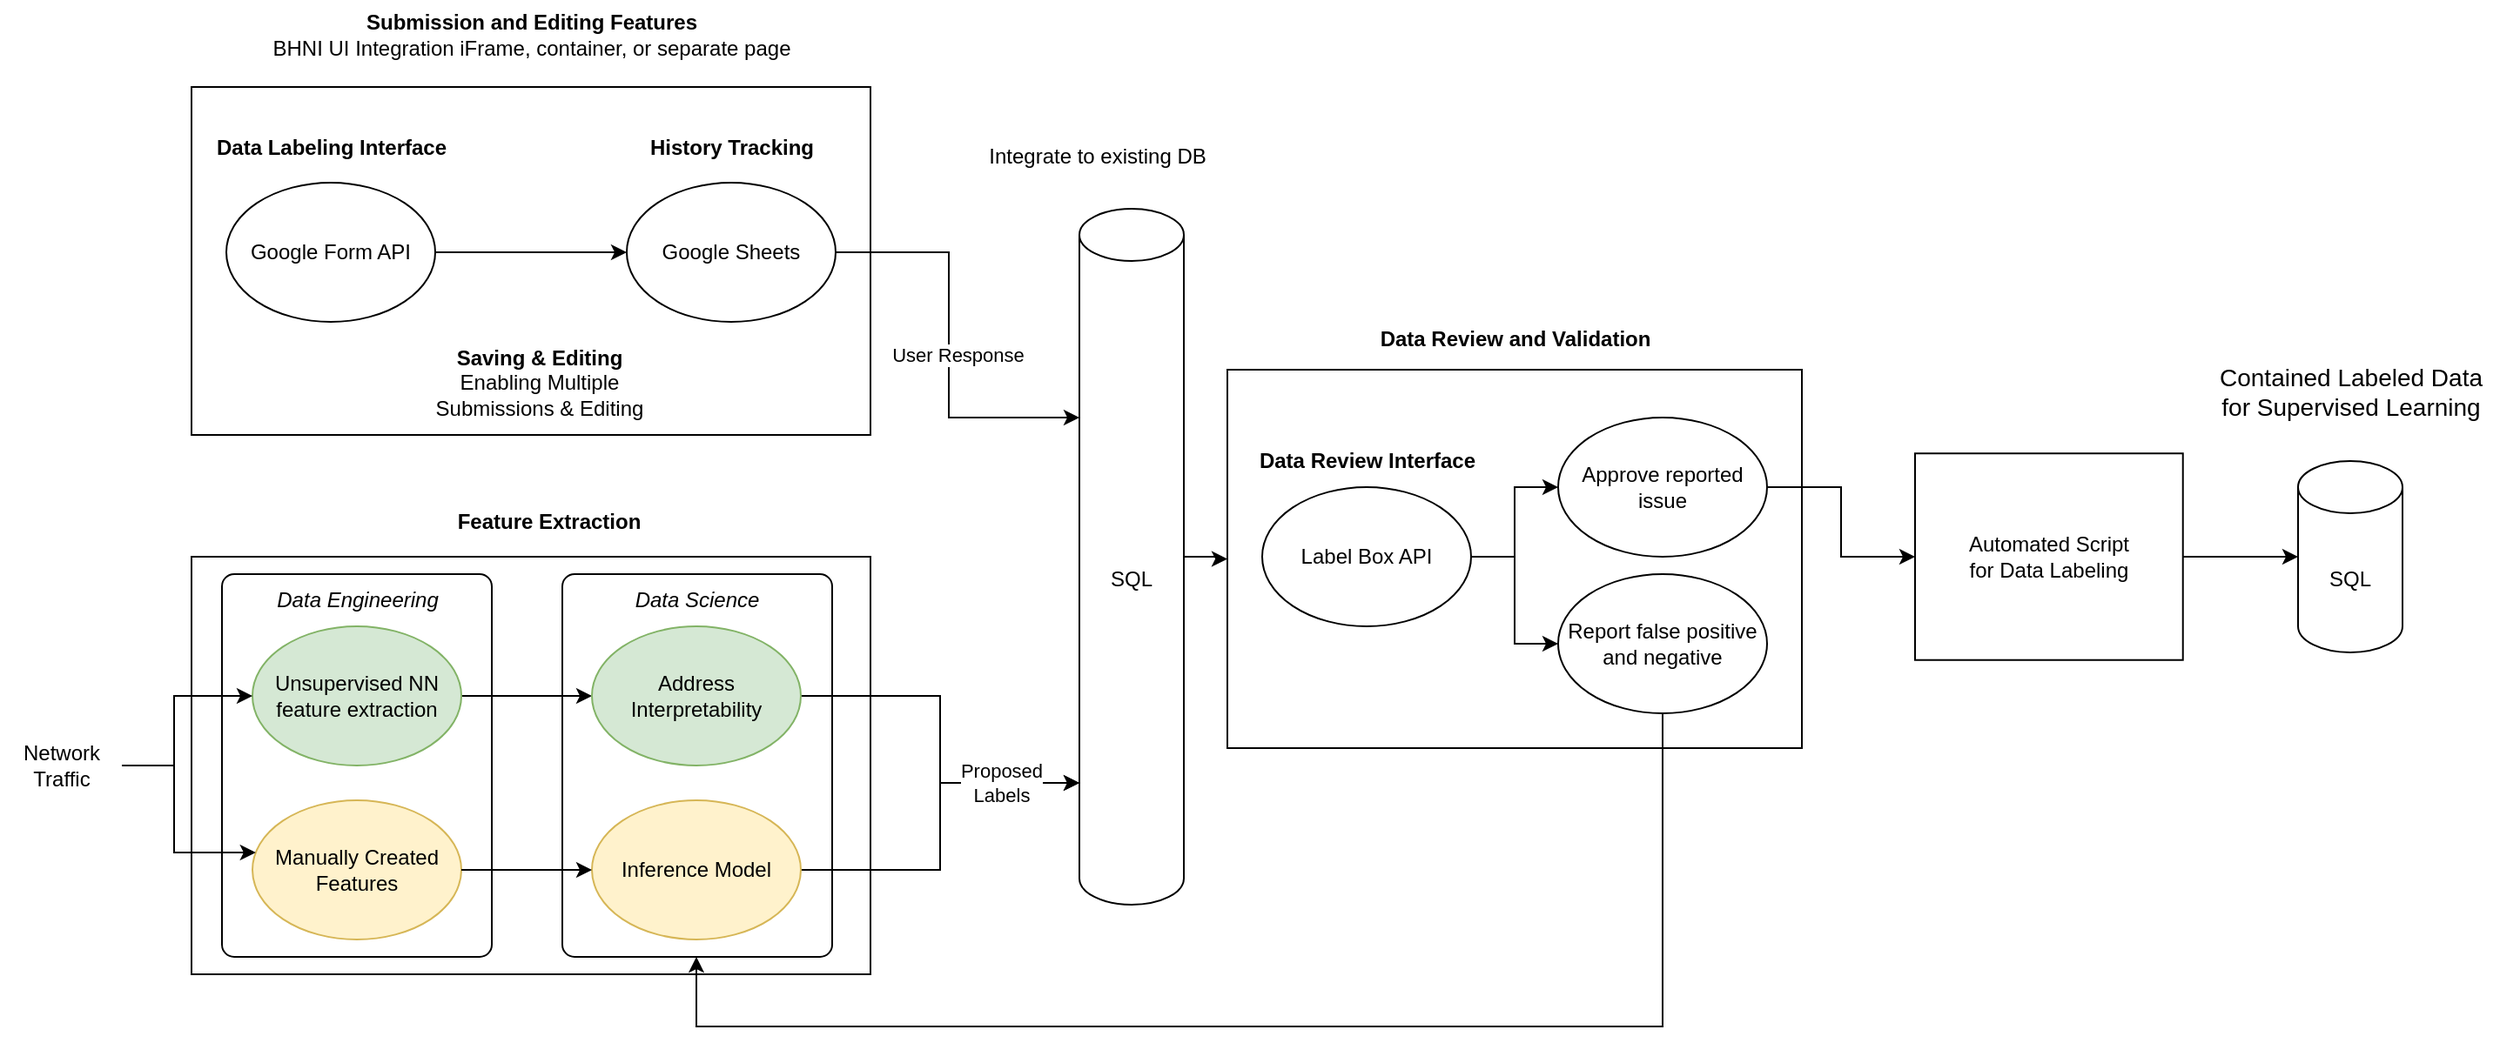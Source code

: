 <mxfile version="24.3.0" type="github">
  <diagram name="Page-1" id="hcnmkAo3jxzkFrPqAq6J">
    <mxGraphModel dx="2037" dy="1084" grid="1" gridSize="10" guides="1" tooltips="1" connect="1" arrows="1" fold="1" page="1" pageScale="1" pageWidth="850" pageHeight="1100" math="0" shadow="0">
      <root>
        <mxCell id="0" />
        <mxCell id="1" parent="0" />
        <mxCell id="d7Vhry_FzX0OIjKcNef5-14" value="" style="rounded=0;whiteSpace=wrap;html=1;" parent="1" vertex="1">
          <mxGeometry x="110" y="360" width="390" height="240" as="geometry" />
        </mxCell>
        <mxCell id="JJsI_BG9Vc7U7tVuERap-36" value="" style="rounded=1;whiteSpace=wrap;html=1;absoluteArcSize=1;arcSize=14;strokeWidth=1;" vertex="1" parent="1">
          <mxGeometry x="323" y="370" width="155" height="220" as="geometry" />
        </mxCell>
        <mxCell id="d7Vhry_FzX0OIjKcNef5-34" value="" style="rounded=0;whiteSpace=wrap;html=1;" parent="1" vertex="1">
          <mxGeometry x="705" y="252.5" width="330" height="217.5" as="geometry" />
        </mxCell>
        <mxCell id="d7Vhry_FzX0OIjKcNef5-29" value="" style="rounded=1;whiteSpace=wrap;html=1;absoluteArcSize=1;arcSize=14;strokeWidth=1;" parent="1" vertex="1">
          <mxGeometry x="127.5" y="370" width="155" height="220" as="geometry" />
        </mxCell>
        <mxCell id="d7Vhry_FzX0OIjKcNef5-5" value="" style="rounded=0;whiteSpace=wrap;html=1;" parent="1" vertex="1">
          <mxGeometry x="110" y="90" width="390" height="200" as="geometry" />
        </mxCell>
        <mxCell id="d7Vhry_FzX0OIjKcNef5-1" value="&lt;b&gt;Data Labeling Interface&lt;/b&gt;" style="text;html=1;align=center;verticalAlign=middle;resizable=0;points=[];autosize=1;strokeColor=none;fillColor=none;" parent="1" vertex="1">
          <mxGeometry x="110" y="110" width="160" height="30" as="geometry" />
        </mxCell>
        <mxCell id="JJsI_BG9Vc7U7tVuERap-6" style="edgeStyle=orthogonalEdgeStyle;rounded=0;orthogonalLoop=1;jettySize=auto;html=1;" edge="1" parent="1" source="d7Vhry_FzX0OIjKcNef5-2" target="d7Vhry_FzX0OIjKcNef5-4">
          <mxGeometry relative="1" as="geometry" />
        </mxCell>
        <mxCell id="d7Vhry_FzX0OIjKcNef5-2" value="Google Form API" style="ellipse;whiteSpace=wrap;html=1;" parent="1" vertex="1">
          <mxGeometry x="130" y="145" width="120" height="80" as="geometry" />
        </mxCell>
        <mxCell id="d7Vhry_FzX0OIjKcNef5-3" value="&lt;b&gt;History Tracking&lt;/b&gt;" style="text;html=1;align=center;verticalAlign=middle;resizable=0;points=[];autosize=1;strokeColor=none;fillColor=none;" parent="1" vertex="1">
          <mxGeometry x="360" y="110" width="120" height="30" as="geometry" />
        </mxCell>
        <mxCell id="JJsI_BG9Vc7U7tVuERap-4" style="edgeStyle=orthogonalEdgeStyle;rounded=0;orthogonalLoop=1;jettySize=auto;html=1;" edge="1" parent="1" source="d7Vhry_FzX0OIjKcNef5-4" target="d7Vhry_FzX0OIjKcNef5-47">
          <mxGeometry relative="1" as="geometry">
            <Array as="points">
              <mxPoint x="545" y="185" />
              <mxPoint x="545" y="280" />
            </Array>
          </mxGeometry>
        </mxCell>
        <mxCell id="JJsI_BG9Vc7U7tVuERap-5" value="User Response" style="edgeLabel;html=1;align=center;verticalAlign=middle;resizable=0;points=[];" vertex="1" connectable="0" parent="JJsI_BG9Vc7U7tVuERap-4">
          <mxGeometry x="-0.291" relative="1" as="geometry">
            <mxPoint x="5" y="40" as="offset" />
          </mxGeometry>
        </mxCell>
        <mxCell id="d7Vhry_FzX0OIjKcNef5-4" value="Google Sheets" style="ellipse;whiteSpace=wrap;html=1;" parent="1" vertex="1">
          <mxGeometry x="360" y="145" width="120" height="80" as="geometry" />
        </mxCell>
        <mxCell id="d7Vhry_FzX0OIjKcNef5-6" value="&lt;b&gt;Submission and Editing Features&lt;/b&gt;&lt;div&gt;BHNI UI Integration iFrame, container, or separate page&lt;/div&gt;" style="text;html=1;align=center;verticalAlign=middle;resizable=0;points=[];autosize=1;strokeColor=none;fillColor=none;" parent="1" vertex="1">
          <mxGeometry x="145" y="40" width="320" height="40" as="geometry" />
        </mxCell>
        <mxCell id="d7Vhry_FzX0OIjKcNef5-12" value="&lt;b&gt;Saving &amp;amp; Editing&lt;/b&gt;&lt;div&gt;&lt;span style=&quot;background-color: initial;&quot;&gt;Enabling Multiple Submissions &amp;amp; Editing&lt;/span&gt;&lt;/div&gt;" style="text;html=1;align=center;verticalAlign=middle;whiteSpace=wrap;rounded=0;" parent="1" vertex="1">
          <mxGeometry x="230" y="230" width="160" height="60" as="geometry" />
        </mxCell>
        <mxCell id="d7Vhry_FzX0OIjKcNef5-15" value="&lt;i&gt;Data Engineering&lt;/i&gt;" style="text;html=1;align=center;verticalAlign=middle;resizable=0;points=[];autosize=1;strokeColor=none;fillColor=none;" parent="1" vertex="1">
          <mxGeometry x="145" y="370" width="120" height="30" as="geometry" />
        </mxCell>
        <mxCell id="d7Vhry_FzX0OIjKcNef5-16" value="Manually Created Features" style="ellipse;whiteSpace=wrap;html=1;fillColor=#fff2cc;strokeColor=#d6b656;" parent="1" vertex="1">
          <mxGeometry x="145" y="500" width="120" height="80" as="geometry" />
        </mxCell>
        <mxCell id="d7Vhry_FzX0OIjKcNef5-17" value="&lt;i&gt;Data Science&lt;/i&gt;" style="text;html=1;align=center;verticalAlign=middle;resizable=0;points=[];autosize=1;strokeColor=none;fillColor=none;" parent="1" vertex="1">
          <mxGeometry x="355" y="370" width="90" height="30" as="geometry" />
        </mxCell>
        <mxCell id="JJsI_BG9Vc7U7tVuERap-15" style="edgeStyle=orthogonalEdgeStyle;rounded=0;orthogonalLoop=1;jettySize=auto;html=1;" edge="1" parent="1" source="d7Vhry_FzX0OIjKcNef5-18" target="d7Vhry_FzX0OIjKcNef5-47">
          <mxGeometry relative="1" as="geometry">
            <Array as="points">
              <mxPoint x="540" y="540" />
              <mxPoint x="540" y="490" />
            </Array>
          </mxGeometry>
        </mxCell>
        <mxCell id="d7Vhry_FzX0OIjKcNef5-18" value="Inference Model" style="ellipse;whiteSpace=wrap;html=1;fillColor=#fff2cc;strokeColor=#d6b656;" parent="1" vertex="1">
          <mxGeometry x="340" y="500" width="120" height="80" as="geometry" />
        </mxCell>
        <mxCell id="d7Vhry_FzX0OIjKcNef5-19" value="&lt;b&gt;Feature Extraction&lt;/b&gt;" style="text;html=1;align=center;verticalAlign=middle;resizable=0;points=[];autosize=1;strokeColor=none;fillColor=none;" parent="1" vertex="1">
          <mxGeometry x="250" y="325" width="130" height="30" as="geometry" />
        </mxCell>
        <mxCell id="d7Vhry_FzX0OIjKcNef5-20" value="" style="endArrow=classic;html=1;rounded=0;entryX=0;entryY=0.5;entryDx=0;entryDy=0;exitX=1;exitY=0.5;exitDx=0;exitDy=0;" parent="1" source="d7Vhry_FzX0OIjKcNef5-16" target="d7Vhry_FzX0OIjKcNef5-18" edge="1">
          <mxGeometry relative="1" as="geometry">
            <mxPoint x="265" y="457.5" as="sourcePoint" />
            <mxPoint x="325" y="458" as="targetPoint" />
          </mxGeometry>
        </mxCell>
        <mxCell id="JJsI_BG9Vc7U7tVuERap-35" style="edgeStyle=orthogonalEdgeStyle;rounded=0;orthogonalLoop=1;jettySize=auto;html=1;" edge="1" parent="1" source="d7Vhry_FzX0OIjKcNef5-26" target="d7Vhry_FzX0OIjKcNef5-30">
          <mxGeometry relative="1" as="geometry" />
        </mxCell>
        <mxCell id="d7Vhry_FzX0OIjKcNef5-26" value="Unsupervised NN feature extraction" style="ellipse;whiteSpace=wrap;html=1;fillColor=#d5e8d4;strokeColor=#82b366;" parent="1" vertex="1">
          <mxGeometry x="145" y="400" width="120" height="80" as="geometry" />
        </mxCell>
        <mxCell id="JJsI_BG9Vc7U7tVuERap-9" style="edgeStyle=orthogonalEdgeStyle;rounded=0;orthogonalLoop=1;jettySize=auto;html=1;" edge="1" parent="1" source="d7Vhry_FzX0OIjKcNef5-28" target="d7Vhry_FzX0OIjKcNef5-16">
          <mxGeometry relative="1" as="geometry">
            <Array as="points">
              <mxPoint x="100" y="480" />
              <mxPoint x="100" y="530" />
            </Array>
          </mxGeometry>
        </mxCell>
        <mxCell id="JJsI_BG9Vc7U7tVuERap-10" style="edgeStyle=orthogonalEdgeStyle;rounded=0;orthogonalLoop=1;jettySize=auto;html=1;" edge="1" parent="1" source="d7Vhry_FzX0OIjKcNef5-28" target="d7Vhry_FzX0OIjKcNef5-26">
          <mxGeometry relative="1" as="geometry">
            <Array as="points">
              <mxPoint x="100" y="480" />
              <mxPoint x="100" y="440" />
            </Array>
          </mxGeometry>
        </mxCell>
        <mxCell id="d7Vhry_FzX0OIjKcNef5-28" value="Network&lt;div&gt;Traffic&lt;/div&gt;" style="text;html=1;align=center;verticalAlign=middle;resizable=0;points=[];autosize=1;strokeColor=none;fillColor=none;" parent="1" vertex="1">
          <mxGeometry y="460" width="70" height="40" as="geometry" />
        </mxCell>
        <mxCell id="JJsI_BG9Vc7U7tVuERap-16" style="edgeStyle=orthogonalEdgeStyle;rounded=0;orthogonalLoop=1;jettySize=auto;html=1;" edge="1" parent="1" source="d7Vhry_FzX0OIjKcNef5-30" target="d7Vhry_FzX0OIjKcNef5-47">
          <mxGeometry relative="1" as="geometry">
            <Array as="points">
              <mxPoint x="540" y="440" />
              <mxPoint x="540" y="490" />
            </Array>
          </mxGeometry>
        </mxCell>
        <mxCell id="JJsI_BG9Vc7U7tVuERap-33" value="Proposed&lt;div&gt;Labels&lt;/div&gt;" style="edgeLabel;html=1;align=center;verticalAlign=middle;resizable=0;points=[];" vertex="1" connectable="0" parent="JJsI_BG9Vc7U7tVuERap-16">
          <mxGeometry x="0.707" y="1" relative="1" as="geometry">
            <mxPoint x="-14" y="1" as="offset" />
          </mxGeometry>
        </mxCell>
        <mxCell id="d7Vhry_FzX0OIjKcNef5-30" value="Address&lt;div&gt;Interpretability&lt;/div&gt;" style="ellipse;whiteSpace=wrap;html=1;fillColor=#d5e8d4;strokeColor=#82b366;" parent="1" vertex="1">
          <mxGeometry x="340" y="400" width="120" height="80" as="geometry" />
        </mxCell>
        <mxCell id="JJsI_BG9Vc7U7tVuERap-20" style="edgeStyle=orthogonalEdgeStyle;rounded=0;orthogonalLoop=1;jettySize=auto;html=1;" edge="1" parent="1" source="d7Vhry_FzX0OIjKcNef5-36" target="JJsI_BG9Vc7U7tVuERap-19">
          <mxGeometry relative="1" as="geometry" />
        </mxCell>
        <mxCell id="JJsI_BG9Vc7U7tVuERap-21" style="edgeStyle=orthogonalEdgeStyle;rounded=0;orthogonalLoop=1;jettySize=auto;html=1;" edge="1" parent="1" source="d7Vhry_FzX0OIjKcNef5-36" target="JJsI_BG9Vc7U7tVuERap-18">
          <mxGeometry relative="1" as="geometry" />
        </mxCell>
        <mxCell id="d7Vhry_FzX0OIjKcNef5-36" value="Label Box API" style="ellipse;whiteSpace=wrap;html=1;" parent="1" vertex="1">
          <mxGeometry x="725" y="320" width="120" height="80" as="geometry" />
        </mxCell>
        <mxCell id="d7Vhry_FzX0OIjKcNef5-39" value="&lt;b&gt;Data Review and Validation&lt;/b&gt;" style="text;html=1;align=center;verticalAlign=middle;resizable=0;points=[];autosize=1;strokeColor=none;fillColor=none;" parent="1" vertex="1">
          <mxGeometry x="780" y="220" width="180" height="30" as="geometry" />
        </mxCell>
        <mxCell id="JJsI_BG9Vc7U7tVuERap-7" style="edgeStyle=orthogonalEdgeStyle;rounded=0;orthogonalLoop=1;jettySize=auto;html=1;" edge="1" parent="1" source="d7Vhry_FzX0OIjKcNef5-47" target="d7Vhry_FzX0OIjKcNef5-34">
          <mxGeometry relative="1" as="geometry" />
        </mxCell>
        <mxCell id="d7Vhry_FzX0OIjKcNef5-47" value="SQL" style="shape=cylinder3;whiteSpace=wrap;html=1;boundedLbl=1;backgroundOutline=1;size=15;" parent="1" vertex="1">
          <mxGeometry x="620" y="160" width="60" height="400" as="geometry" />
        </mxCell>
        <mxCell id="d7Vhry_FzX0OIjKcNef5-64" value="Integrate to existing DB" style="text;html=1;align=center;verticalAlign=middle;resizable=0;points=[];autosize=1;strokeColor=none;fillColor=none;" parent="1" vertex="1">
          <mxGeometry x="555" y="115" width="150" height="30" as="geometry" />
        </mxCell>
        <mxCell id="JJsI_BG9Vc7U7tVuERap-17" value="&lt;b&gt;Data Review Interface&lt;/b&gt;" style="text;html=1;align=center;verticalAlign=middle;resizable=0;points=[];autosize=1;strokeColor=none;fillColor=none;" vertex="1" parent="1">
          <mxGeometry x="710" y="290" width="150" height="30" as="geometry" />
        </mxCell>
        <mxCell id="JJsI_BG9Vc7U7tVuERap-37" style="edgeStyle=orthogonalEdgeStyle;rounded=0;orthogonalLoop=1;jettySize=auto;html=1;" edge="1" parent="1" source="JJsI_BG9Vc7U7tVuERap-18" target="JJsI_BG9Vc7U7tVuERap-36">
          <mxGeometry relative="1" as="geometry">
            <Array as="points">
              <mxPoint x="955" y="630" />
              <mxPoint x="400" y="630" />
            </Array>
          </mxGeometry>
        </mxCell>
        <mxCell id="JJsI_BG9Vc7U7tVuERap-18" value="Report false positive and negative" style="ellipse;whiteSpace=wrap;html=1;" vertex="1" parent="1">
          <mxGeometry x="895" y="370" width="120" height="80" as="geometry" />
        </mxCell>
        <mxCell id="JJsI_BG9Vc7U7tVuERap-27" style="edgeStyle=orthogonalEdgeStyle;rounded=0;orthogonalLoop=1;jettySize=auto;html=1;" edge="1" parent="1" source="JJsI_BG9Vc7U7tVuERap-19" target="JJsI_BG9Vc7U7tVuERap-25">
          <mxGeometry relative="1" as="geometry" />
        </mxCell>
        <mxCell id="JJsI_BG9Vc7U7tVuERap-19" value="Approve reported issue" style="ellipse;whiteSpace=wrap;html=1;" vertex="1" parent="1">
          <mxGeometry x="895" y="280" width="120" height="80" as="geometry" />
        </mxCell>
        <mxCell id="JJsI_BG9Vc7U7tVuERap-30" style="edgeStyle=orthogonalEdgeStyle;rounded=0;orthogonalLoop=1;jettySize=auto;html=1;" edge="1" parent="1" source="JJsI_BG9Vc7U7tVuERap-25" target="JJsI_BG9Vc7U7tVuERap-28">
          <mxGeometry relative="1" as="geometry" />
        </mxCell>
        <mxCell id="JJsI_BG9Vc7U7tVuERap-25" value="Automated Script&lt;div&gt;for Data Labeling&lt;/div&gt;" style="rounded=0;whiteSpace=wrap;html=1;" vertex="1" parent="1">
          <mxGeometry x="1100" y="300.62" width="153.87" height="118.75" as="geometry" />
        </mxCell>
        <mxCell id="JJsI_BG9Vc7U7tVuERap-28" value="SQL" style="shape=cylinder3;whiteSpace=wrap;html=1;boundedLbl=1;backgroundOutline=1;size=15;" vertex="1" parent="1">
          <mxGeometry x="1320" y="304.99" width="60" height="110" as="geometry" />
        </mxCell>
        <mxCell id="JJsI_BG9Vc7U7tVuERap-32" value="Contained Labeled Data&lt;br style=&quot;font-size: 14px;&quot;&gt;for Supervised Learning" style="text;html=1;align=center;verticalAlign=middle;resizable=0;points=[];autosize=1;strokeColor=none;fillColor=none;fontSize=14;" vertex="1" parent="1">
          <mxGeometry x="1265" y="240" width="170" height="50" as="geometry" />
        </mxCell>
      </root>
    </mxGraphModel>
  </diagram>
</mxfile>
